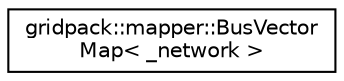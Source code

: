 digraph "Graphical Class Hierarchy"
{
  edge [fontname="Helvetica",fontsize="10",labelfontname="Helvetica",labelfontsize="10"];
  node [fontname="Helvetica",fontsize="10",shape=record];
  rankdir="LR";
  Node1 [label="gridpack::mapper::BusVector\lMap\< _network \>",height=0.2,width=0.4,color="black", fillcolor="white", style="filled",URL="$classgridpack_1_1mapper_1_1_bus_vector_map.html"];
}
